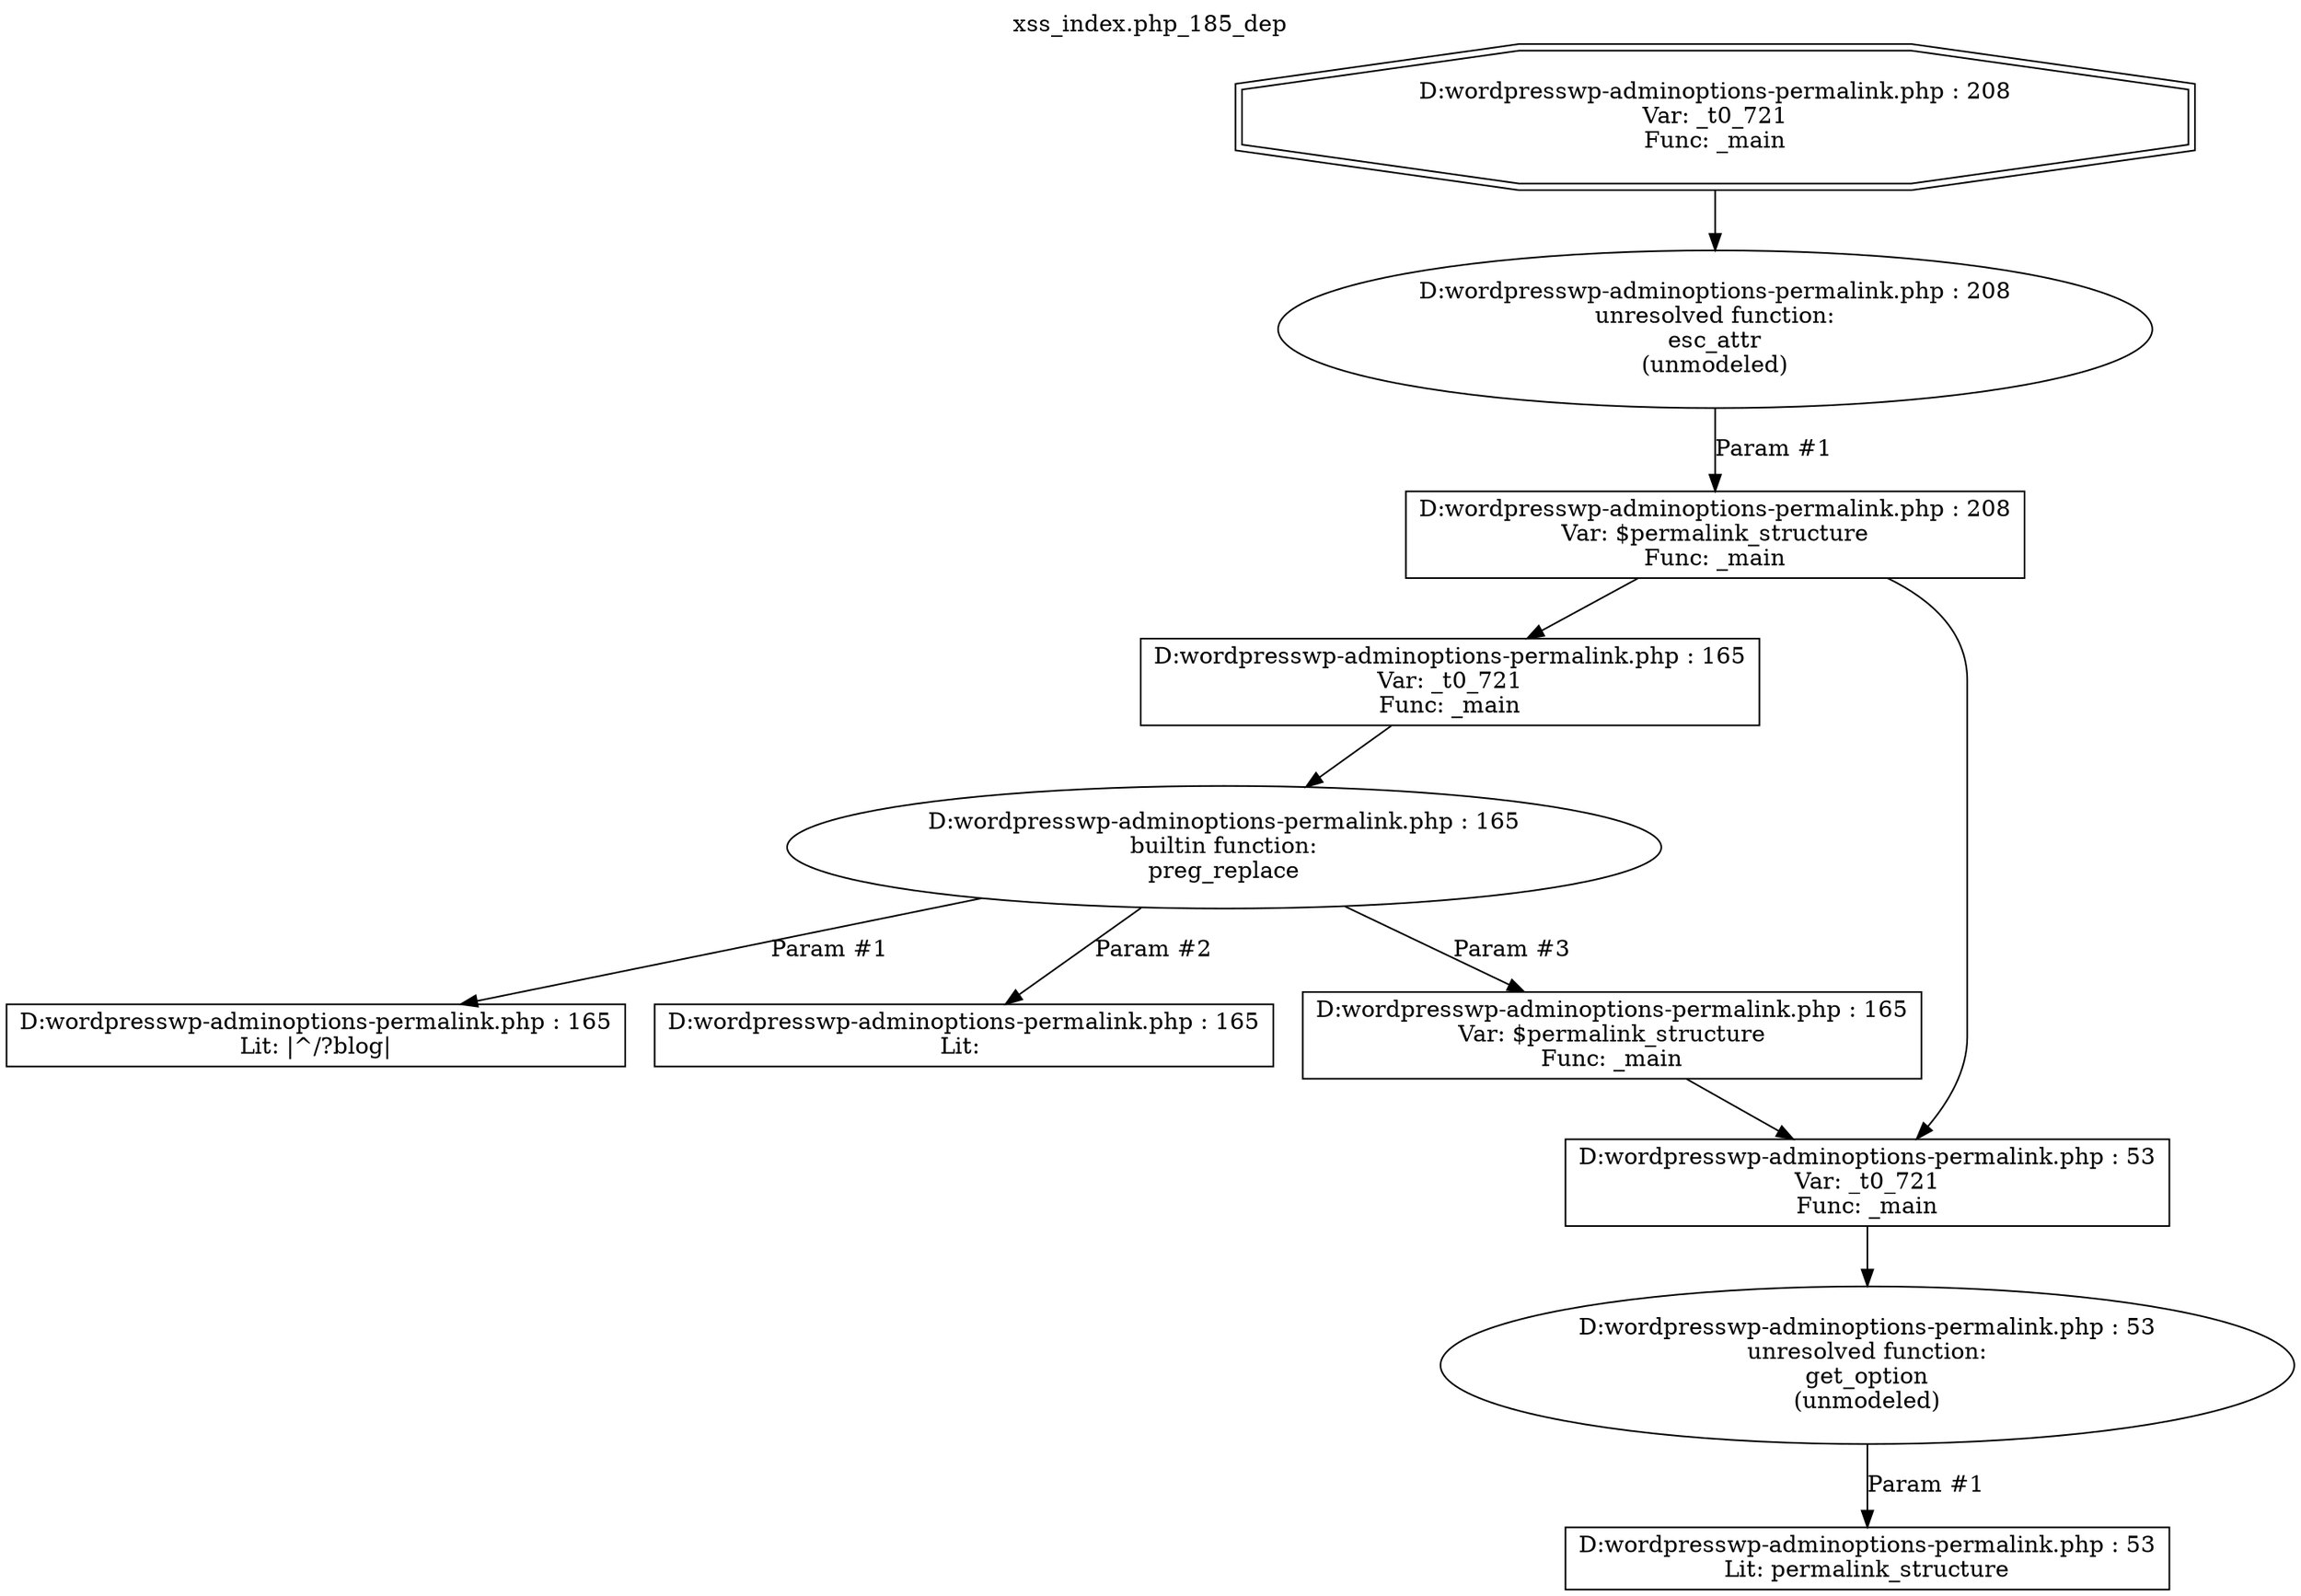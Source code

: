 digraph cfg {
  label="xss_index.php_185_dep";
  labelloc=t;
  n1 [shape=doubleoctagon, label="D:\wordpress\wp-admin\options-permalink.php : 208\nVar: _t0_721\nFunc: _main\n"];
  n2 [shape=ellipse, label="D:\wordpress\wp-admin\options-permalink.php : 208\nunresolved function:\nesc_attr\n(unmodeled)\n"];
  n3 [shape=box, label="D:\wordpress\wp-admin\options-permalink.php : 208\nVar: $permalink_structure\nFunc: _main\n"];
  n4 [shape=box, label="D:\wordpress\wp-admin\options-permalink.php : 165\nVar: _t0_721\nFunc: _main\n"];
  n5 [shape=ellipse, label="D:\wordpress\wp-admin\options-permalink.php : 165\nbuiltin function:\npreg_replace\n"];
  n6 [shape=box, label="D:\wordpress\wp-admin\options-permalink.php : 165\nLit: |^/?blog|\n"];
  n7 [shape=box, label="D:\wordpress\wp-admin\options-permalink.php : 165\nLit: \n"];
  n8 [shape=box, label="D:\wordpress\wp-admin\options-permalink.php : 165\nVar: $permalink_structure\nFunc: _main\n"];
  n9 [shape=box, label="D:\wordpress\wp-admin\options-permalink.php : 53\nVar: _t0_721\nFunc: _main\n"];
  n10 [shape=ellipse, label="D:\wordpress\wp-admin\options-permalink.php : 53\nunresolved function:\nget_option\n(unmodeled)\n"];
  n11 [shape=box, label="D:\wordpress\wp-admin\options-permalink.php : 53\nLit: permalink_structure\n"];
  n1 -> n2;
  n4 -> n5;
  n5 -> n6[label="Param #1"];
  n5 -> n7[label="Param #2"];
  n5 -> n8[label="Param #3"];
  n9 -> n10;
  n10 -> n11[label="Param #1"];
  n8 -> n9;
  n3 -> n4;
  n3 -> n9;
  n2 -> n3[label="Param #1"];
}
